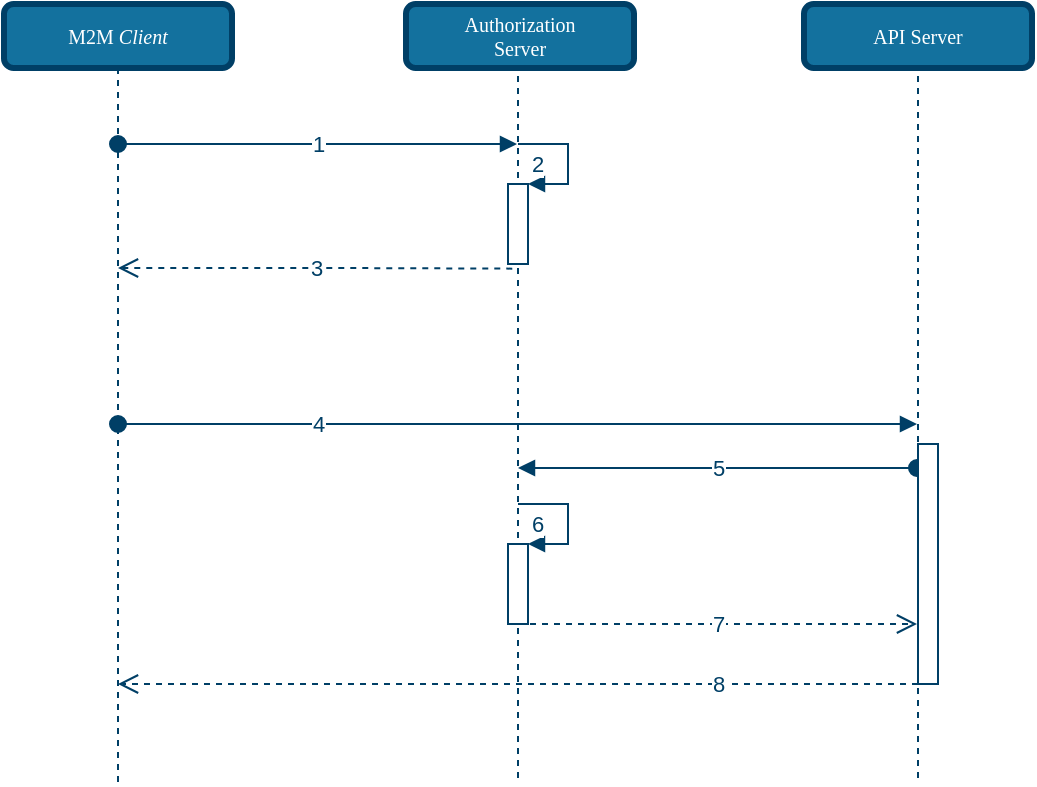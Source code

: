 <mxfile version="14.1.8" type="device"><diagram id="fG91C5z-CsDTiuHdSEDv" name="Page-1"><mxGraphModel dx="815" dy="570" grid="1" gridSize="10" guides="1" tooltips="1" connect="1" arrows="1" fold="1" page="1" pageScale="1" pageWidth="827" pageHeight="1169" math="0" shadow="0"><root><mxCell id="0"/><mxCell id="1" parent="0"/><mxCell id="AQYJFRbhALj7xCYRBRl0-1" value="M2M Client" style="shape=umlLifeline;perimeter=lifelinePerimeter;whiteSpace=wrap;html=1;container=1;collapsible=0;recursiveResize=0;outlineConnect=0;fillColor=#dae8fc;strokeColor=#003F66;size=20;" parent="1" vertex="1"><mxGeometry x="40" y="50" width="100" height="390" as="geometry"/></mxCell><mxCell id="AQYJFRbhALj7xCYRBRl0-15" value="4" style="html=1;verticalAlign=middle;startArrow=oval;startFill=1;endArrow=block;startSize=8;fillColor=#dae8fc;strokeColor=#003F66;fontColor=#003F66;" parent="AQYJFRbhALj7xCYRBRl0-1" target="AQYJFRbhALj7xCYRBRl0-3" edge="1"><mxGeometry x="-0.499" width="60" relative="1" as="geometry"><mxPoint x="50" y="210" as="sourcePoint"/><mxPoint x="110" y="210" as="targetPoint"/><mxPoint as="offset"/></mxGeometry></mxCell><mxCell id="AQYJFRbhALj7xCYRBRl0-17" value="1" style="html=1;verticalAlign=middle;startArrow=oval;startFill=1;endArrow=block;startSize=8;fillColor=#dae8fc;strokeColor=#003F66;fontColor=#003F66;" parent="AQYJFRbhALj7xCYRBRl0-1" target="AQYJFRbhALj7xCYRBRl0-2" edge="1"><mxGeometry width="60" relative="1" as="geometry"><mxPoint x="50" y="70" as="sourcePoint"/><mxPoint x="110" y="70" as="targetPoint"/></mxGeometry></mxCell><mxCell id="AQYJFRbhALj7xCYRBRl0-2" value="Authorization Server" style="shape=umlLifeline;perimeter=lifelinePerimeter;whiteSpace=wrap;html=1;container=0;collapsible=0;recursiveResize=0;outlineConnect=0;fillColor=#dae8fc;strokeColor=#003F66;size=30;" parent="1" vertex="1"><mxGeometry x="240" y="50" width="100" height="390" as="geometry"/></mxCell><mxCell id="AQYJFRbhALj7xCYRBRl0-3" value="API Server" style="shape=umlLifeline;perimeter=lifelinePerimeter;whiteSpace=wrap;html=1;container=0;collapsible=0;recursiveResize=0;outlineConnect=0;fillColor=#dae8fc;strokeColor=#003F66;size=20;" parent="1" vertex="1"><mxGeometry x="440" y="60" width="100" height="380" as="geometry"/></mxCell><mxCell id="AQYJFRbhALj7xCYRBRl0-22" value="5" style="html=1;verticalAlign=middle;startArrow=oval;startFill=1;endArrow=block;startSize=8;fillColor=#dae8fc;strokeColor=#003F66;fontColor=#003F66;" parent="1" source="AQYJFRbhALj7xCYRBRl0-3" target="AQYJFRbhALj7xCYRBRl0-2" edge="1"><mxGeometry width="60" relative="1" as="geometry"><mxPoint x="320" y="340" as="sourcePoint"/><mxPoint x="380" y="340" as="targetPoint"/><Array as="points"><mxPoint x="400" y="282"/></Array></mxGeometry></mxCell><mxCell id="AQYJFRbhALj7xCYRBRl0-23" value="7" style="html=1;verticalAlign=middle;endArrow=open;dashed=1;endSize=8;fillColor=#dae8fc;strokeColor=#003F66;fontColor=#003F66;" parent="1" source="AQYJFRbhALj7xCYRBRl0-2" target="AQYJFRbhALj7xCYRBRl0-3" edge="1"><mxGeometry relative="1" as="geometry"><mxPoint x="380" y="380" as="sourcePoint"/><mxPoint x="300" y="380" as="targetPoint"/><Array as="points"><mxPoint x="370" y="360"/></Array></mxGeometry></mxCell><mxCell id="AQYJFRbhALj7xCYRBRl0-25" value="8" style="html=1;verticalAlign=middle;endArrow=open;dashed=1;endSize=8;fillColor=#dae8fc;strokeColor=#003F66;fontColor=#003F66;" parent="1" source="AQYJFRbhALj7xCYRBRl0-16" target="AQYJFRbhALj7xCYRBRl0-1" edge="1"><mxGeometry x="-0.5" relative="1" as="geometry"><mxPoint x="450" y="390" as="sourcePoint"/><mxPoint x="370" y="390" as="targetPoint"/><Array as="points"><mxPoint x="460" y="390"/></Array><mxPoint as="offset"/></mxGeometry></mxCell><mxCell id="AQYJFRbhALj7xCYRBRl0-20" value="3" style="html=1;verticalAlign=middle;endArrow=open;dashed=1;endSize=8;exitX=0.214;exitY=1.058;exitDx=0;exitDy=0;exitPerimeter=0;fillColor=#dae8fc;strokeColor=#003F66;fontColor=#003F66;" parent="1" source="AQYJFRbhALj7xCYRBRl0-26" target="AQYJFRbhALj7xCYRBRl0-1" edge="1"><mxGeometry relative="1" as="geometry"><mxPoint x="170" y="220" as="sourcePoint"/><mxPoint x="90" y="220" as="targetPoint"/><Array as="points"><mxPoint x="200" y="182"/></Array></mxGeometry></mxCell><mxCell id="nSJUvpvBhaEvg3hmEIWu-2" value="Authorization&lt;br&gt;Server" style="rounded=1;whiteSpace=wrap;html=1;comic=0;shadow=0;backgroundOutline=0;snapToPoint=0;fixDash=0;strokeWidth=3;fontFamily=Verdana;fontStyle=0;labelBackgroundColor=none;labelBorderColor=none;fontSize=10;fillColor=#13719E;strokeColor=#003F66;fontColor=#ffffff;" vertex="1" parent="1"><mxGeometry x="234" y="50" width="114" height="32" as="geometry"/></mxCell><mxCell id="AQYJFRbhALj7xCYRBRl0-26" value="" style="html=1;points=[];perimeter=orthogonalPerimeter;strokeColor=#003F66;verticalAlign=middle;fontColor=#003F66;fillColor=#FFFFFF;" parent="1" vertex="1"><mxGeometry x="285" y="140" width="10" height="40" as="geometry"/></mxCell><mxCell id="AQYJFRbhALj7xCYRBRl0-27" value="2" style="edgeStyle=orthogonalEdgeStyle;html=1;align=left;spacingLeft=2;endArrow=block;rounded=0;entryX=1;entryY=0;fillColor=#dae8fc;strokeColor=#003F66;verticalAlign=middle;fontColor=#003F66;" parent="1" target="AQYJFRbhALj7xCYRBRl0-26" edge="1"><mxGeometry x="240" y="40" as="geometry"><mxPoint x="290" y="120" as="sourcePoint"/><Array as="points"><mxPoint x="290" y="120"/><mxPoint x="315" y="120"/><mxPoint x="315" y="140"/></Array></mxGeometry></mxCell><mxCell id="AQYJFRbhALj7xCYRBRl0-29" value="" style="html=1;points=[];perimeter=orthogonalPerimeter;strokeColor=#003F66;verticalAlign=middle;fontColor=#003F66;fillColor=#FFFFFF;" parent="1" vertex="1"><mxGeometry x="285" y="320" width="10" height="40" as="geometry"/></mxCell><mxCell id="AQYJFRbhALj7xCYRBRl0-30" value="6" style="edgeStyle=orthogonalEdgeStyle;html=1;align=left;spacingLeft=2;endArrow=block;rounded=0;entryX=1;entryY=0;fillColor=#dae8fc;strokeColor=#003F66;verticalAlign=middle;fontColor=#003F66;" parent="1" target="AQYJFRbhALj7xCYRBRl0-29" edge="1"><mxGeometry x="240" y="40" as="geometry"><mxPoint x="290" y="300" as="sourcePoint"/><Array as="points"><mxPoint x="315" y="300"/></Array></mxGeometry></mxCell><mxCell id="AQYJFRbhALj7xCYRBRl0-16" value="" style="html=1;points=[];perimeter=orthogonalPerimeter;strokeColor=#003F66;verticalAlign=middle;fontColor=#003F66;fillColor=#FFFFFF;" parent="1" vertex="1"><mxGeometry x="490" y="270" width="10" height="120" as="geometry"/></mxCell><mxCell id="nSJUvpvBhaEvg3hmEIWu-4" value="API Server" style="rounded=1;whiteSpace=wrap;html=1;comic=0;shadow=0;backgroundOutline=0;snapToPoint=0;fixDash=0;strokeWidth=3;fontFamily=Verdana;fontStyle=0;labelBackgroundColor=none;labelBorderColor=none;fontSize=10;fillColor=#13719E;strokeColor=#003F66;fontColor=#ffffff;" vertex="1" parent="1"><mxGeometry x="433" y="50" width="114" height="32" as="geometry"/></mxCell><mxCell id="nSJUvpvBhaEvg3hmEIWu-5" value="M2M &lt;i&gt;Client&lt;/i&gt;" style="rounded=1;whiteSpace=wrap;html=1;comic=0;shadow=0;backgroundOutline=0;snapToPoint=0;fixDash=0;strokeWidth=3;fontFamily=Verdana;fontStyle=0;labelBackgroundColor=none;labelBorderColor=none;fontSize=10;fillColor=#13719E;strokeColor=#003F66;fontColor=#ffffff;" vertex="1" parent="1"><mxGeometry x="33" y="50" width="114" height="32" as="geometry"/></mxCell></root></mxGraphModel></diagram></mxfile>